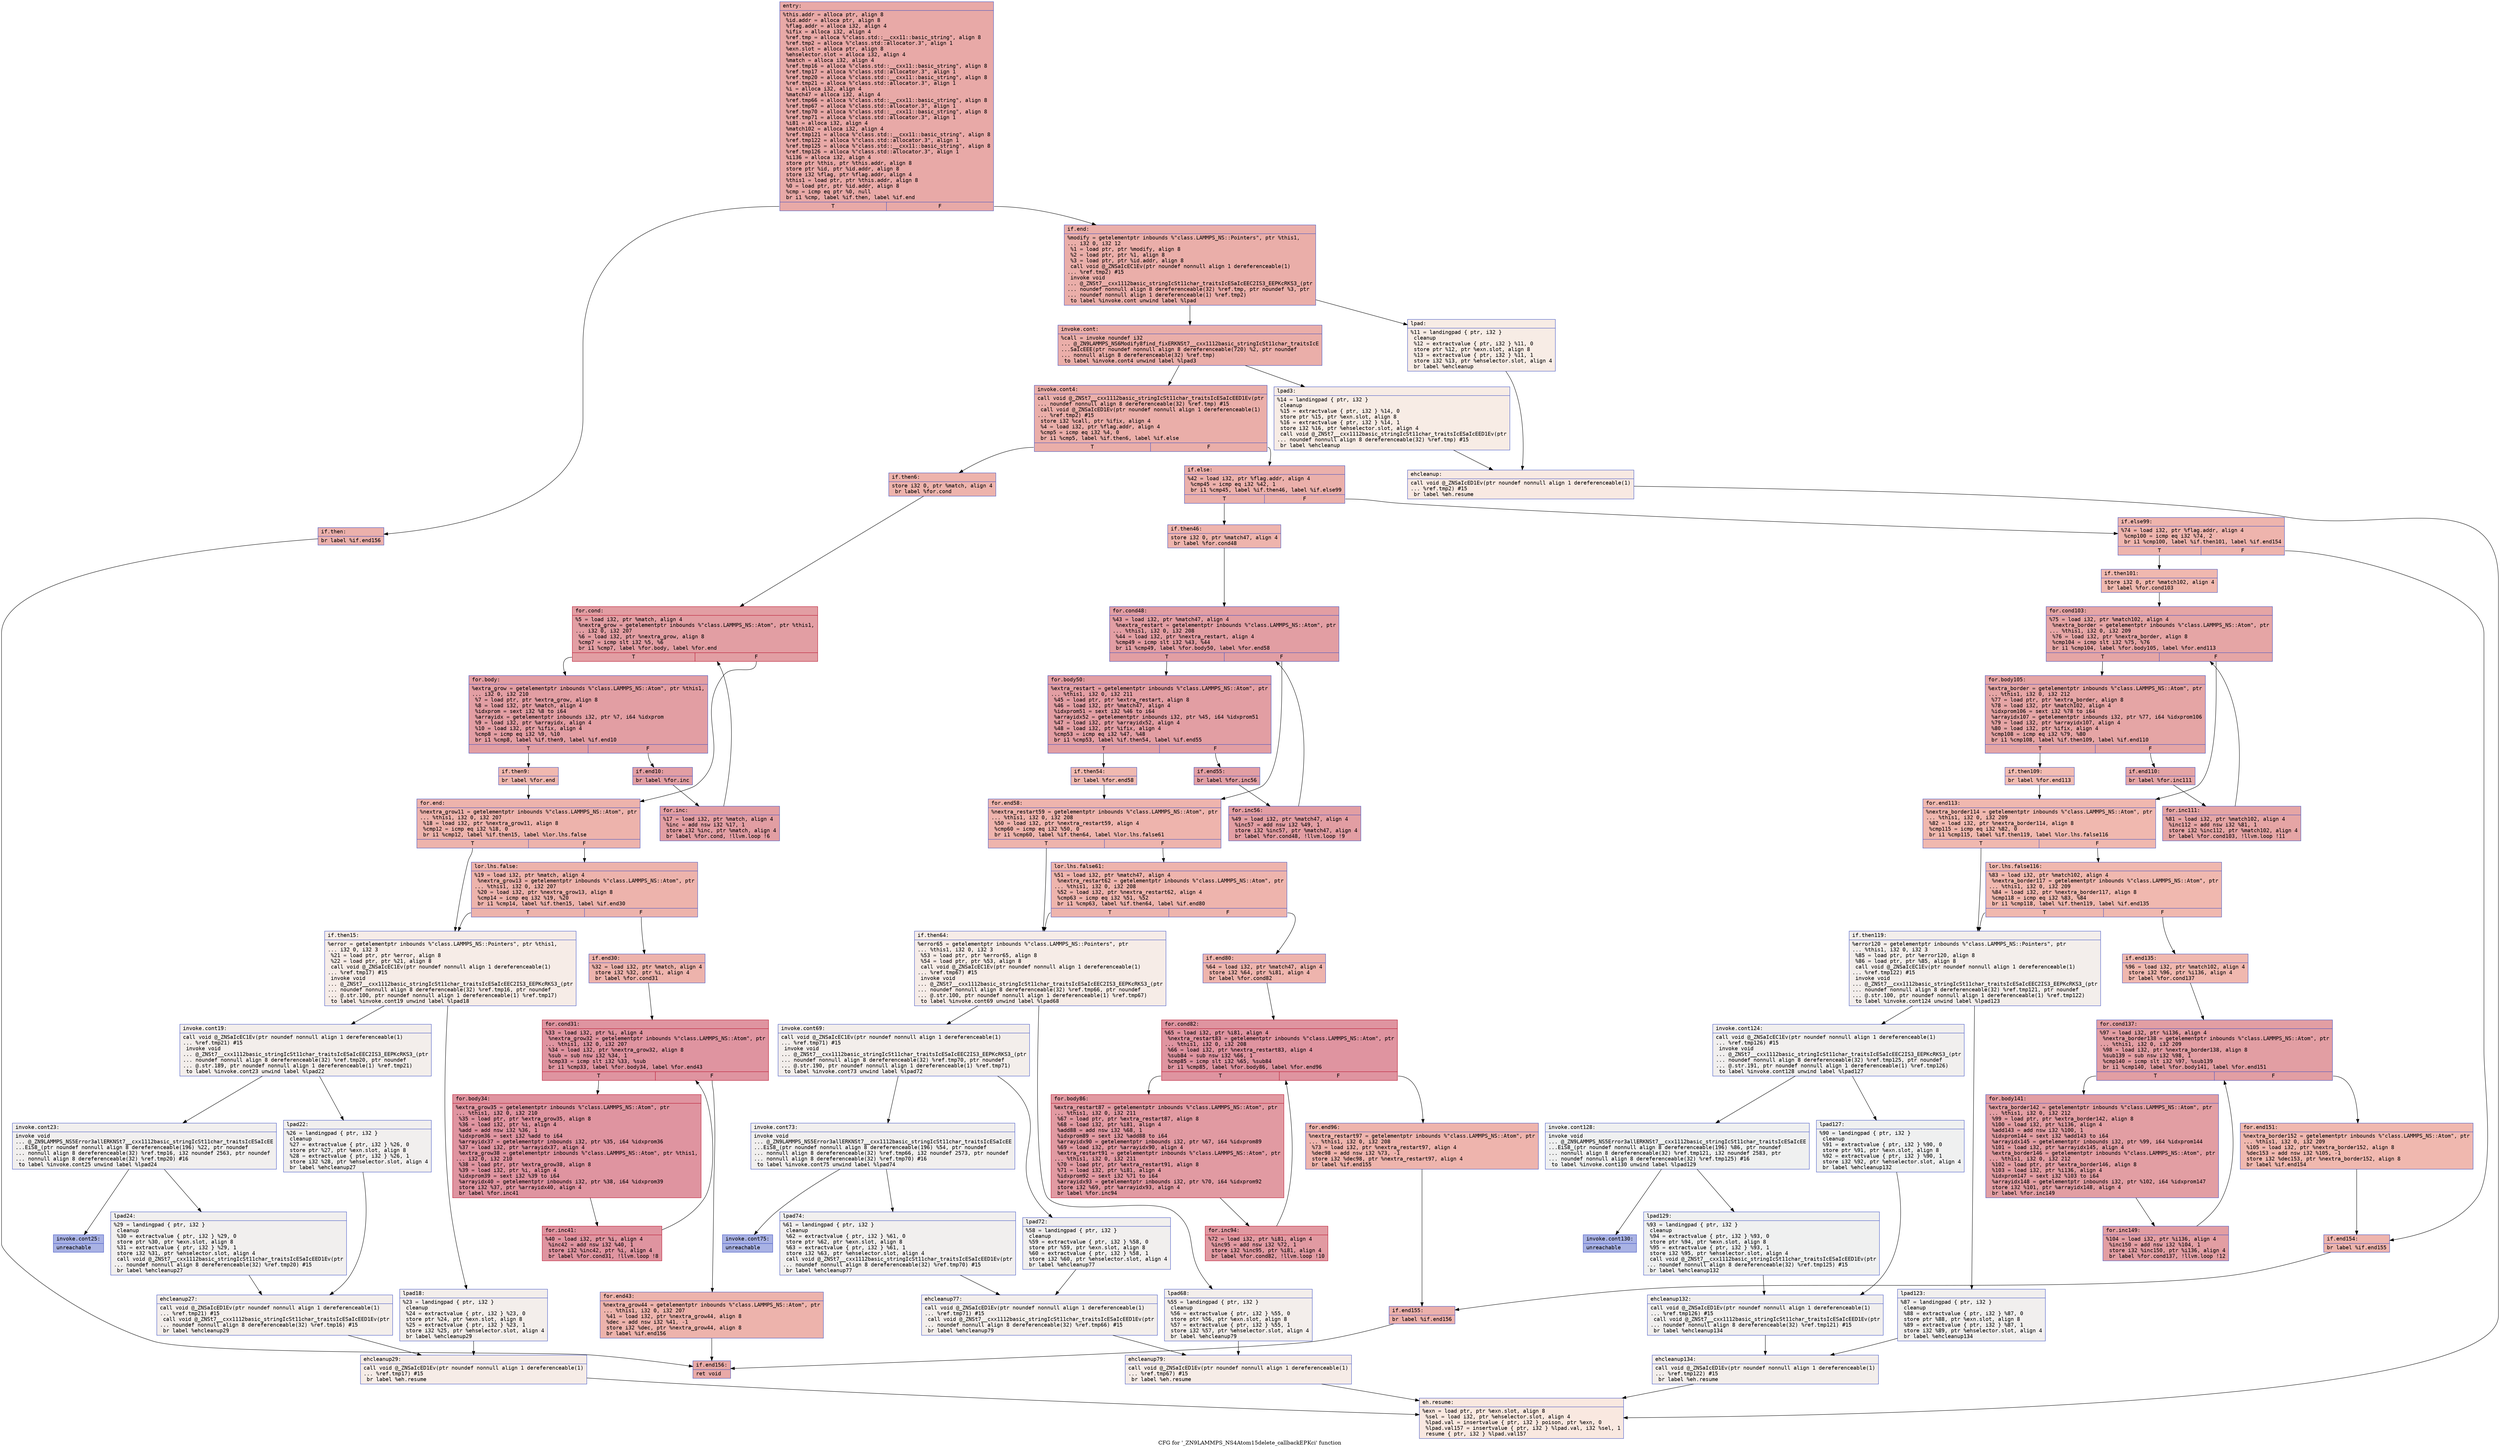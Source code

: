 digraph "CFG for '_ZN9LAMMPS_NS4Atom15delete_callbackEPKci' function" {
	label="CFG for '_ZN9LAMMPS_NS4Atom15delete_callbackEPKci' function";

	Node0x55aea9117870 [shape=record,color="#3d50c3ff", style=filled, fillcolor="#ca3b3770" fontname="Courier",label="{entry:\l|  %this.addr = alloca ptr, align 8\l  %id.addr = alloca ptr, align 8\l  %flag.addr = alloca i32, align 4\l  %ifix = alloca i32, align 4\l  %ref.tmp = alloca %\"class.std::__cxx11::basic_string\", align 8\l  %ref.tmp2 = alloca %\"class.std::allocator.3\", align 1\l  %exn.slot = alloca ptr, align 8\l  %ehselector.slot = alloca i32, align 4\l  %match = alloca i32, align 4\l  %ref.tmp16 = alloca %\"class.std::__cxx11::basic_string\", align 8\l  %ref.tmp17 = alloca %\"class.std::allocator.3\", align 1\l  %ref.tmp20 = alloca %\"class.std::__cxx11::basic_string\", align 8\l  %ref.tmp21 = alloca %\"class.std::allocator.3\", align 1\l  %i = alloca i32, align 4\l  %match47 = alloca i32, align 4\l  %ref.tmp66 = alloca %\"class.std::__cxx11::basic_string\", align 8\l  %ref.tmp67 = alloca %\"class.std::allocator.3\", align 1\l  %ref.tmp70 = alloca %\"class.std::__cxx11::basic_string\", align 8\l  %ref.tmp71 = alloca %\"class.std::allocator.3\", align 1\l  %i81 = alloca i32, align 4\l  %match102 = alloca i32, align 4\l  %ref.tmp121 = alloca %\"class.std::__cxx11::basic_string\", align 8\l  %ref.tmp122 = alloca %\"class.std::allocator.3\", align 1\l  %ref.tmp125 = alloca %\"class.std::__cxx11::basic_string\", align 8\l  %ref.tmp126 = alloca %\"class.std::allocator.3\", align 1\l  %i136 = alloca i32, align 4\l  store ptr %this, ptr %this.addr, align 8\l  store ptr %id, ptr %id.addr, align 8\l  store i32 %flag, ptr %flag.addr, align 4\l  %this1 = load ptr, ptr %this.addr, align 8\l  %0 = load ptr, ptr %id.addr, align 8\l  %cmp = icmp eq ptr %0, null\l  br i1 %cmp, label %if.then, label %if.end\l|{<s0>T|<s1>F}}"];
	Node0x55aea9117870:s0 -> Node0x55aea9118ff0[tooltip="entry -> if.then\nProbability 37.50%" ];
	Node0x55aea9117870:s1 -> Node0x55aea9119060[tooltip="entry -> if.end\nProbability 62.50%" ];
	Node0x55aea9118ff0 [shape=record,color="#3d50c3ff", style=filled, fillcolor="#d24b4070" fontname="Courier",label="{if.then:\l|  br label %if.end156\l}"];
	Node0x55aea9118ff0 -> Node0x55aea9119180[tooltip="if.then -> if.end156\nProbability 100.00%" ];
	Node0x55aea9119060 [shape=record,color="#3d50c3ff", style=filled, fillcolor="#d0473d70" fontname="Courier",label="{if.end:\l|  %modify = getelementptr inbounds %\"class.LAMMPS_NS::Pointers\", ptr %this1,\l... i32 0, i32 12\l  %1 = load ptr, ptr %modify, align 8\l  %2 = load ptr, ptr %1, align 8\l  %3 = load ptr, ptr %id.addr, align 8\l  call void @_ZNSaIcEC1Ev(ptr noundef nonnull align 1 dereferenceable(1)\l... %ref.tmp2) #15\l  invoke void\l... @_ZNSt7__cxx1112basic_stringIcSt11char_traitsIcESaIcEEC2IS3_EEPKcRKS3_(ptr\l... noundef nonnull align 8 dereferenceable(32) %ref.tmp, ptr noundef %3, ptr\l... noundef nonnull align 1 dereferenceable(1) %ref.tmp2)\l          to label %invoke.cont unwind label %lpad\l}"];
	Node0x55aea9119060 -> Node0x55aea9119650[tooltip="if.end -> invoke.cont\nProbability 100.00%" ];
	Node0x55aea9119060 -> Node0x55aea91196d0[tooltip="if.end -> lpad\nProbability 0.00%" ];
	Node0x55aea9119650 [shape=record,color="#3d50c3ff", style=filled, fillcolor="#d0473d70" fontname="Courier",label="{invoke.cont:\l|  %call = invoke noundef i32\l... @_ZN9LAMMPS_NS6Modify8find_fixERKNSt7__cxx1112basic_stringIcSt11char_traitsIcE\l...SaIcEEE(ptr noundef nonnull align 8 dereferenceable(720) %2, ptr noundef\l... nonnull align 8 dereferenceable(32) %ref.tmp)\l          to label %invoke.cont4 unwind label %lpad3\l}"];
	Node0x55aea9119650 -> Node0x55aea9119600[tooltip="invoke.cont -> invoke.cont4\nProbability 100.00%" ];
	Node0x55aea9119650 -> Node0x55aea9119900[tooltip="invoke.cont -> lpad3\nProbability 0.00%" ];
	Node0x55aea9119600 [shape=record,color="#3d50c3ff", style=filled, fillcolor="#d0473d70" fontname="Courier",label="{invoke.cont4:\l|  call void @_ZNSt7__cxx1112basic_stringIcSt11char_traitsIcESaIcEED1Ev(ptr\l... noundef nonnull align 8 dereferenceable(32) %ref.tmp) #15\l  call void @_ZNSaIcED1Ev(ptr noundef nonnull align 1 dereferenceable(1)\l... %ref.tmp2) #15\l  store i32 %call, ptr %ifix, align 4\l  %4 = load i32, ptr %flag.addr, align 4\l  %cmp5 = icmp eq i32 %4, 0\l  br i1 %cmp5, label %if.then6, label %if.else\l|{<s0>T|<s1>F}}"];
	Node0x55aea9119600:s0 -> Node0x55aea911a030[tooltip="invoke.cont4 -> if.then6\nProbability 37.50%" ];
	Node0x55aea9119600:s1 -> Node0x55aea911a0b0[tooltip="invoke.cont4 -> if.else\nProbability 62.50%" ];
	Node0x55aea911a030 [shape=record,color="#3d50c3ff", style=filled, fillcolor="#d6524470" fontname="Courier",label="{if.then6:\l|  store i32 0, ptr %match, align 4\l  br label %for.cond\l}"];
	Node0x55aea911a030 -> Node0x55aea911a270[tooltip="if.then6 -> for.cond\nProbability 100.00%" ];
	Node0x55aea911a270 [shape=record,color="#b70d28ff", style=filled, fillcolor="#be242e70" fontname="Courier",label="{for.cond:\l|  %5 = load i32, ptr %match, align 4\l  %nextra_grow = getelementptr inbounds %\"class.LAMMPS_NS::Atom\", ptr %this1,\l... i32 0, i32 207\l  %6 = load i32, ptr %nextra_grow, align 8\l  %cmp7 = icmp slt i32 %5, %6\l  br i1 %cmp7, label %for.body, label %for.end\l|{<s0>T|<s1>F}}"];
	Node0x55aea911a270:s0 -> Node0x55aea911a600[tooltip="for.cond -> for.body\nProbability 96.88%" ];
	Node0x55aea911a270:s1 -> Node0x55aea911a680[tooltip="for.cond -> for.end\nProbability 3.12%" ];
	Node0x55aea911a600 [shape=record,color="#3d50c3ff", style=filled, fillcolor="#be242e70" fontname="Courier",label="{for.body:\l|  %extra_grow = getelementptr inbounds %\"class.LAMMPS_NS::Atom\", ptr %this1,\l... i32 0, i32 210\l  %7 = load ptr, ptr %extra_grow, align 8\l  %8 = load i32, ptr %match, align 4\l  %idxprom = sext i32 %8 to i64\l  %arrayidx = getelementptr inbounds i32, ptr %7, i64 %idxprom\l  %9 = load i32, ptr %arrayidx, align 4\l  %10 = load i32, ptr %ifix, align 4\l  %cmp8 = icmp eq i32 %9, %10\l  br i1 %cmp8, label %if.then9, label %if.end10\l|{<s0>T|<s1>F}}"];
	Node0x55aea911a600:s0 -> Node0x55aea911b000[tooltip="for.body -> if.then9\nProbability 3.12%" ];
	Node0x55aea911a600:s1 -> Node0x55aea911b080[tooltip="for.body -> if.end10\nProbability 96.88%" ];
	Node0x55aea911b000 [shape=record,color="#3d50c3ff", style=filled, fillcolor="#dc5d4a70" fontname="Courier",label="{if.then9:\l|  br label %for.end\l}"];
	Node0x55aea911b000 -> Node0x55aea911a680[tooltip="if.then9 -> for.end\nProbability 100.00%" ];
	Node0x55aea91196d0 [shape=record,color="#3d50c3ff", style=filled, fillcolor="#ecd3c570" fontname="Courier",label="{lpad:\l|  %11 = landingpad \{ ptr, i32 \}\l          cleanup\l  %12 = extractvalue \{ ptr, i32 \} %11, 0\l  store ptr %12, ptr %exn.slot, align 8\l  %13 = extractvalue \{ ptr, i32 \} %11, 1\l  store i32 %13, ptr %ehselector.slot, align 4\l  br label %ehcleanup\l}"];
	Node0x55aea91196d0 -> Node0x55aea911b530[tooltip="lpad -> ehcleanup\nProbability 100.00%" ];
	Node0x55aea9119900 [shape=record,color="#3d50c3ff", style=filled, fillcolor="#ecd3c570" fontname="Courier",label="{lpad3:\l|  %14 = landingpad \{ ptr, i32 \}\l          cleanup\l  %15 = extractvalue \{ ptr, i32 \} %14, 0\l  store ptr %15, ptr %exn.slot, align 8\l  %16 = extractvalue \{ ptr, i32 \} %14, 1\l  store i32 %16, ptr %ehselector.slot, align 4\l  call void @_ZNSt7__cxx1112basic_stringIcSt11char_traitsIcESaIcEED1Ev(ptr\l... noundef nonnull align 8 dereferenceable(32) %ref.tmp) #15\l  br label %ehcleanup\l}"];
	Node0x55aea9119900 -> Node0x55aea911b530[tooltip="lpad3 -> ehcleanup\nProbability 100.00%" ];
	Node0x55aea911b530 [shape=record,color="#3d50c3ff", style=filled, fillcolor="#efcebd70" fontname="Courier",label="{ehcleanup:\l|  call void @_ZNSaIcED1Ev(ptr noundef nonnull align 1 dereferenceable(1)\l... %ref.tmp2) #15\l  br label %eh.resume\l}"];
	Node0x55aea911b530 -> Node0x55aea911bb50[tooltip="ehcleanup -> eh.resume\nProbability 100.00%" ];
	Node0x55aea911b080 [shape=record,color="#3d50c3ff", style=filled, fillcolor="#be242e70" fontname="Courier",label="{if.end10:\l|  br label %for.inc\l}"];
	Node0x55aea911b080 -> Node0x55aea911bc10[tooltip="if.end10 -> for.inc\nProbability 100.00%" ];
	Node0x55aea911bc10 [shape=record,color="#3d50c3ff", style=filled, fillcolor="#be242e70" fontname="Courier",label="{for.inc:\l|  %17 = load i32, ptr %match, align 4\l  %inc = add nsw i32 %17, 1\l  store i32 %inc, ptr %match, align 4\l  br label %for.cond, !llvm.loop !6\l}"];
	Node0x55aea911bc10 -> Node0x55aea911a270[tooltip="for.inc -> for.cond\nProbability 100.00%" ];
	Node0x55aea911a680 [shape=record,color="#3d50c3ff", style=filled, fillcolor="#d6524470" fontname="Courier",label="{for.end:\l|  %nextra_grow11 = getelementptr inbounds %\"class.LAMMPS_NS::Atom\", ptr\l... %this1, i32 0, i32 207\l  %18 = load i32, ptr %nextra_grow11, align 8\l  %cmp12 = icmp eq i32 %18, 0\l  br i1 %cmp12, label %if.then15, label %lor.lhs.false\l|{<s0>T|<s1>F}}"];
	Node0x55aea911a680:s0 -> Node0x55aea911c1c0[tooltip="for.end -> if.then15\nProbability 0.00%" ];
	Node0x55aea911a680:s1 -> Node0x55aea911c240[tooltip="for.end -> lor.lhs.false\nProbability 100.00%" ];
	Node0x55aea911c240 [shape=record,color="#3d50c3ff", style=filled, fillcolor="#d6524470" fontname="Courier",label="{lor.lhs.false:\l|  %19 = load i32, ptr %match, align 4\l  %nextra_grow13 = getelementptr inbounds %\"class.LAMMPS_NS::Atom\", ptr\l... %this1, i32 0, i32 207\l  %20 = load i32, ptr %nextra_grow13, align 8\l  %cmp14 = icmp eq i32 %19, %20\l  br i1 %cmp14, label %if.then15, label %if.end30\l|{<s0>T|<s1>F}}"];
	Node0x55aea911c240:s0 -> Node0x55aea911c1c0[tooltip="lor.lhs.false -> if.then15\nProbability 0.00%" ];
	Node0x55aea911c240:s1 -> Node0x55aea911c610[tooltip="lor.lhs.false -> if.end30\nProbability 100.00%" ];
	Node0x55aea911c1c0 [shape=record,color="#3d50c3ff", style=filled, fillcolor="#ead5c970" fontname="Courier",label="{if.then15:\l|  %error = getelementptr inbounds %\"class.LAMMPS_NS::Pointers\", ptr %this1,\l... i32 0, i32 3\l  %21 = load ptr, ptr %error, align 8\l  %22 = load ptr, ptr %21, align 8\l  call void @_ZNSaIcEC1Ev(ptr noundef nonnull align 1 dereferenceable(1)\l... %ref.tmp17) #15\l  invoke void\l... @_ZNSt7__cxx1112basic_stringIcSt11char_traitsIcESaIcEEC2IS3_EEPKcRKS3_(ptr\l... noundef nonnull align 8 dereferenceable(32) %ref.tmp16, ptr noundef\l... @.str.100, ptr noundef nonnull align 1 dereferenceable(1) %ref.tmp17)\l          to label %invoke.cont19 unwind label %lpad18\l}"];
	Node0x55aea911c1c0 -> Node0x55aea911caa0[tooltip="if.then15 -> invoke.cont19\nProbability 50.00%" ];
	Node0x55aea911c1c0 -> Node0x55aea911cb20[tooltip="if.then15 -> lpad18\nProbability 50.00%" ];
	Node0x55aea911caa0 [shape=record,color="#3d50c3ff", style=filled, fillcolor="#e5d8d170" fontname="Courier",label="{invoke.cont19:\l|  call void @_ZNSaIcEC1Ev(ptr noundef nonnull align 1 dereferenceable(1)\l... %ref.tmp21) #15\l  invoke void\l... @_ZNSt7__cxx1112basic_stringIcSt11char_traitsIcESaIcEEC2IS3_EEPKcRKS3_(ptr\l... noundef nonnull align 8 dereferenceable(32) %ref.tmp20, ptr noundef\l... @.str.189, ptr noundef nonnull align 1 dereferenceable(1) %ref.tmp21)\l          to label %invoke.cont23 unwind label %lpad22\l}"];
	Node0x55aea911caa0 -> Node0x55aea911cea0[tooltip="invoke.cont19 -> invoke.cont23\nProbability 50.00%" ];
	Node0x55aea911caa0 -> Node0x55aea911cef0[tooltip="invoke.cont19 -> lpad22\nProbability 50.00%" ];
	Node0x55aea911cea0 [shape=record,color="#3d50c3ff", style=filled, fillcolor="#e0dbd870" fontname="Courier",label="{invoke.cont23:\l|  invoke void\l... @_ZN9LAMMPS_NS5Error3allERKNSt7__cxx1112basic_stringIcSt11char_traitsIcESaIcEE\l...EiS8_(ptr noundef nonnull align 8 dereferenceable(196) %22, ptr noundef\l... nonnull align 8 dereferenceable(32) %ref.tmp16, i32 noundef 2563, ptr noundef\l... nonnull align 8 dereferenceable(32) %ref.tmp20) #16\l          to label %invoke.cont25 unwind label %lpad24\l}"];
	Node0x55aea911cea0 -> Node0x55aea911ce50[tooltip="invoke.cont23 -> invoke.cont25\nProbability 0.00%" ];
	Node0x55aea911cea0 -> Node0x55aea911d210[tooltip="invoke.cont23 -> lpad24\nProbability 100.00%" ];
	Node0x55aea911ce50 [shape=record,color="#3d50c3ff", style=filled, fillcolor="#3d50c370" fontname="Courier",label="{invoke.cont25:\l|  unreachable\l}"];
	Node0x55aea911cb20 [shape=record,color="#3d50c3ff", style=filled, fillcolor="#e5d8d170" fontname="Courier",label="{lpad18:\l|  %23 = landingpad \{ ptr, i32 \}\l          cleanup\l  %24 = extractvalue \{ ptr, i32 \} %23, 0\l  store ptr %24, ptr %exn.slot, align 8\l  %25 = extractvalue \{ ptr, i32 \} %23, 1\l  store i32 %25, ptr %ehselector.slot, align 4\l  br label %ehcleanup29\l}"];
	Node0x55aea911cb20 -> Node0x55aea911d7d0[tooltip="lpad18 -> ehcleanup29\nProbability 100.00%" ];
	Node0x55aea911cef0 [shape=record,color="#3d50c3ff", style=filled, fillcolor="#e0dbd870" fontname="Courier",label="{lpad22:\l|  %26 = landingpad \{ ptr, i32 \}\l          cleanup\l  %27 = extractvalue \{ ptr, i32 \} %26, 0\l  store ptr %27, ptr %exn.slot, align 8\l  %28 = extractvalue \{ ptr, i32 \} %26, 1\l  store i32 %28, ptr %ehselector.slot, align 4\l  br label %ehcleanup27\l}"];
	Node0x55aea911cef0 -> Node0x55aea911db20[tooltip="lpad22 -> ehcleanup27\nProbability 100.00%" ];
	Node0x55aea911d210 [shape=record,color="#3d50c3ff", style=filled, fillcolor="#e0dbd870" fontname="Courier",label="{lpad24:\l|  %29 = landingpad \{ ptr, i32 \}\l          cleanup\l  %30 = extractvalue \{ ptr, i32 \} %29, 0\l  store ptr %30, ptr %exn.slot, align 8\l  %31 = extractvalue \{ ptr, i32 \} %29, 1\l  store i32 %31, ptr %ehselector.slot, align 4\l  call void @_ZNSt7__cxx1112basic_stringIcSt11char_traitsIcESaIcEED1Ev(ptr\l... noundef nonnull align 8 dereferenceable(32) %ref.tmp20) #15\l  br label %ehcleanup27\l}"];
	Node0x55aea911d210 -> Node0x55aea911db20[tooltip="lpad24 -> ehcleanup27\nProbability 100.00%" ];
	Node0x55aea911db20 [shape=record,color="#3d50c3ff", style=filled, fillcolor="#e5d8d170" fontname="Courier",label="{ehcleanup27:\l|  call void @_ZNSaIcED1Ev(ptr noundef nonnull align 1 dereferenceable(1)\l... %ref.tmp21) #15\l  call void @_ZNSt7__cxx1112basic_stringIcSt11char_traitsIcESaIcEED1Ev(ptr\l... noundef nonnull align 8 dereferenceable(32) %ref.tmp16) #15\l  br label %ehcleanup29\l}"];
	Node0x55aea911db20 -> Node0x55aea911d7d0[tooltip="ehcleanup27 -> ehcleanup29\nProbability 100.00%" ];
	Node0x55aea911d7d0 [shape=record,color="#3d50c3ff", style=filled, fillcolor="#ead5c970" fontname="Courier",label="{ehcleanup29:\l|  call void @_ZNSaIcED1Ev(ptr noundef nonnull align 1 dereferenceable(1)\l... %ref.tmp17) #15\l  br label %eh.resume\l}"];
	Node0x55aea911d7d0 -> Node0x55aea911bb50[tooltip="ehcleanup29 -> eh.resume\nProbability 100.00%" ];
	Node0x55aea911c610 [shape=record,color="#3d50c3ff", style=filled, fillcolor="#d6524470" fontname="Courier",label="{if.end30:\l|  %32 = load i32, ptr %match, align 4\l  store i32 %32, ptr %i, align 4\l  br label %for.cond31\l}"];
	Node0x55aea911c610 -> Node0x55aea911e560[tooltip="if.end30 -> for.cond31\nProbability 100.00%" ];
	Node0x55aea911e560 [shape=record,color="#b70d28ff", style=filled, fillcolor="#b70d2870" fontname="Courier",label="{for.cond31:\l|  %33 = load i32, ptr %i, align 4\l  %nextra_grow32 = getelementptr inbounds %\"class.LAMMPS_NS::Atom\", ptr\l... %this1, i32 0, i32 207\l  %34 = load i32, ptr %nextra_grow32, align 8\l  %sub = sub nsw i32 %34, 1\l  %cmp33 = icmp slt i32 %33, %sub\l  br i1 %cmp33, label %for.body34, label %for.end43\l|{<s0>T|<s1>F}}"];
	Node0x55aea911e560:s0 -> Node0x55aea911e950[tooltip="for.cond31 -> for.body34\nProbability 96.88%" ];
	Node0x55aea911e560:s1 -> Node0x55aea911e9d0[tooltip="for.cond31 -> for.end43\nProbability 3.12%" ];
	Node0x55aea911e950 [shape=record,color="#b70d28ff", style=filled, fillcolor="#b70d2870" fontname="Courier",label="{for.body34:\l|  %extra_grow35 = getelementptr inbounds %\"class.LAMMPS_NS::Atom\", ptr\l... %this1, i32 0, i32 210\l  %35 = load ptr, ptr %extra_grow35, align 8\l  %36 = load i32, ptr %i, align 4\l  %add = add nsw i32 %36, 1\l  %idxprom36 = sext i32 %add to i64\l  %arrayidx37 = getelementptr inbounds i32, ptr %35, i64 %idxprom36\l  %37 = load i32, ptr %arrayidx37, align 4\l  %extra_grow38 = getelementptr inbounds %\"class.LAMMPS_NS::Atom\", ptr %this1,\l... i32 0, i32 210\l  %38 = load ptr, ptr %extra_grow38, align 8\l  %39 = load i32, ptr %i, align 4\l  %idxprom39 = sext i32 %39 to i64\l  %arrayidx40 = getelementptr inbounds i32, ptr %38, i64 %idxprom39\l  store i32 %37, ptr %arrayidx40, align 4\l  br label %for.inc41\l}"];
	Node0x55aea911e950 -> Node0x55aea911f390[tooltip="for.body34 -> for.inc41\nProbability 100.00%" ];
	Node0x55aea911f390 [shape=record,color="#b70d28ff", style=filled, fillcolor="#b70d2870" fontname="Courier",label="{for.inc41:\l|  %40 = load i32, ptr %i, align 4\l  %inc42 = add nsw i32 %40, 1\l  store i32 %inc42, ptr %i, align 4\l  br label %for.cond31, !llvm.loop !8\l}"];
	Node0x55aea911f390 -> Node0x55aea911e560[tooltip="for.inc41 -> for.cond31\nProbability 100.00%" ];
	Node0x55aea911e9d0 [shape=record,color="#3d50c3ff", style=filled, fillcolor="#d6524470" fontname="Courier",label="{for.end43:\l|  %nextra_grow44 = getelementptr inbounds %\"class.LAMMPS_NS::Atom\", ptr\l... %this1, i32 0, i32 207\l  %41 = load i32, ptr %nextra_grow44, align 8\l  %dec = add nsw i32 %41, -1\l  store i32 %dec, ptr %nextra_grow44, align 8\l  br label %if.end156\l}"];
	Node0x55aea911e9d0 -> Node0x55aea9119180[tooltip="for.end43 -> if.end156\nProbability 100.00%" ];
	Node0x55aea911a0b0 [shape=record,color="#3d50c3ff", style=filled, fillcolor="#d24b4070" fontname="Courier",label="{if.else:\l|  %42 = load i32, ptr %flag.addr, align 4\l  %cmp45 = icmp eq i32 %42, 1\l  br i1 %cmp45, label %if.then46, label %if.else99\l|{<s0>T|<s1>F}}"];
	Node0x55aea911a0b0:s0 -> Node0x55aea911fc70[tooltip="if.else -> if.then46\nProbability 50.00%" ];
	Node0x55aea911a0b0:s1 -> Node0x55aea911fcf0[tooltip="if.else -> if.else99\nProbability 50.00%" ];
	Node0x55aea911fc70 [shape=record,color="#3d50c3ff", style=filled, fillcolor="#d8564670" fontname="Courier",label="{if.then46:\l|  store i32 0, ptr %match47, align 4\l  br label %for.cond48\l}"];
	Node0x55aea911fc70 -> Node0x55aea911fec0[tooltip="if.then46 -> for.cond48\nProbability 100.00%" ];
	Node0x55aea911fec0 [shape=record,color="#3d50c3ff", style=filled, fillcolor="#be242e70" fontname="Courier",label="{for.cond48:\l|  %43 = load i32, ptr %match47, align 4\l  %nextra_restart = getelementptr inbounds %\"class.LAMMPS_NS::Atom\", ptr\l... %this1, i32 0, i32 208\l  %44 = load i32, ptr %nextra_restart, align 4\l  %cmp49 = icmp slt i32 %43, %44\l  br i1 %cmp49, label %for.body50, label %for.end58\l|{<s0>T|<s1>F}}"];
	Node0x55aea911fec0:s0 -> Node0x55aea911a820[tooltip="for.cond48 -> for.body50\nProbability 96.88%" ];
	Node0x55aea911fec0:s1 -> Node0x55aea911a8a0[tooltip="for.cond48 -> for.end58\nProbability 3.12%" ];
	Node0x55aea911a820 [shape=record,color="#3d50c3ff", style=filled, fillcolor="#be242e70" fontname="Courier",label="{for.body50:\l|  %extra_restart = getelementptr inbounds %\"class.LAMMPS_NS::Atom\", ptr\l... %this1, i32 0, i32 211\l  %45 = load ptr, ptr %extra_restart, align 8\l  %46 = load i32, ptr %match47, align 4\l  %idxprom51 = sext i32 %46 to i64\l  %arrayidx52 = getelementptr inbounds i32, ptr %45, i64 %idxprom51\l  %47 = load i32, ptr %arrayidx52, align 4\l  %48 = load i32, ptr %ifix, align 4\l  %cmp53 = icmp eq i32 %47, %48\l  br i1 %cmp53, label %if.then54, label %if.end55\l|{<s0>T|<s1>F}}"];
	Node0x55aea911a820:s0 -> Node0x55aea9121730[tooltip="for.body50 -> if.then54\nProbability 3.12%" ];
	Node0x55aea911a820:s1 -> Node0x55aea91217b0[tooltip="for.body50 -> if.end55\nProbability 96.88%" ];
	Node0x55aea9121730 [shape=record,color="#3d50c3ff", style=filled, fillcolor="#de614d70" fontname="Courier",label="{if.then54:\l|  br label %for.end58\l}"];
	Node0x55aea9121730 -> Node0x55aea911a8a0[tooltip="if.then54 -> for.end58\nProbability 100.00%" ];
	Node0x55aea91217b0 [shape=record,color="#3d50c3ff", style=filled, fillcolor="#be242e70" fontname="Courier",label="{if.end55:\l|  br label %for.inc56\l}"];
	Node0x55aea91217b0 -> Node0x55aea9121950[tooltip="if.end55 -> for.inc56\nProbability 100.00%" ];
	Node0x55aea9121950 [shape=record,color="#3d50c3ff", style=filled, fillcolor="#be242e70" fontname="Courier",label="{for.inc56:\l|  %49 = load i32, ptr %match47, align 4\l  %inc57 = add nsw i32 %49, 1\l  store i32 %inc57, ptr %match47, align 4\l  br label %for.cond48, !llvm.loop !9\l}"];
	Node0x55aea9121950 -> Node0x55aea911fec0[tooltip="for.inc56 -> for.cond48\nProbability 100.00%" ];
	Node0x55aea911a8a0 [shape=record,color="#3d50c3ff", style=filled, fillcolor="#d8564670" fontname="Courier",label="{for.end58:\l|  %nextra_restart59 = getelementptr inbounds %\"class.LAMMPS_NS::Atom\", ptr\l... %this1, i32 0, i32 208\l  %50 = load i32, ptr %nextra_restart59, align 4\l  %cmp60 = icmp eq i32 %50, 0\l  br i1 %cmp60, label %if.then64, label %lor.lhs.false61\l|{<s0>T|<s1>F}}"];
	Node0x55aea911a8a0:s0 -> Node0x55aea9122080[tooltip="for.end58 -> if.then64\nProbability 0.00%" ];
	Node0x55aea911a8a0:s1 -> Node0x55aea91220d0[tooltip="for.end58 -> lor.lhs.false61\nProbability 100.00%" ];
	Node0x55aea91220d0 [shape=record,color="#3d50c3ff", style=filled, fillcolor="#d8564670" fontname="Courier",label="{lor.lhs.false61:\l|  %51 = load i32, ptr %match47, align 4\l  %nextra_restart62 = getelementptr inbounds %\"class.LAMMPS_NS::Atom\", ptr\l... %this1, i32 0, i32 208\l  %52 = load i32, ptr %nextra_restart62, align 4\l  %cmp63 = icmp eq i32 %51, %52\l  br i1 %cmp63, label %if.then64, label %if.end80\l|{<s0>T|<s1>F}}"];
	Node0x55aea91220d0:s0 -> Node0x55aea9122080[tooltip="lor.lhs.false61 -> if.then64\nProbability 0.00%" ];
	Node0x55aea91220d0:s1 -> Node0x55aea91224d0[tooltip="lor.lhs.false61 -> if.end80\nProbability 100.00%" ];
	Node0x55aea9122080 [shape=record,color="#3d50c3ff", style=filled, fillcolor="#ead5c970" fontname="Courier",label="{if.then64:\l|  %error65 = getelementptr inbounds %\"class.LAMMPS_NS::Pointers\", ptr\l... %this1, i32 0, i32 3\l  %53 = load ptr, ptr %error65, align 8\l  %54 = load ptr, ptr %53, align 8\l  call void @_ZNSaIcEC1Ev(ptr noundef nonnull align 1 dereferenceable(1)\l... %ref.tmp67) #15\l  invoke void\l... @_ZNSt7__cxx1112basic_stringIcSt11char_traitsIcESaIcEEC2IS3_EEPKcRKS3_(ptr\l... noundef nonnull align 8 dereferenceable(32) %ref.tmp66, ptr noundef\l... @.str.100, ptr noundef nonnull align 1 dereferenceable(1) %ref.tmp67)\l          to label %invoke.cont69 unwind label %lpad68\l}"];
	Node0x55aea9122080 -> Node0x55aea9122930[tooltip="if.then64 -> invoke.cont69\nProbability 50.00%" ];
	Node0x55aea9122080 -> Node0x55aea9122980[tooltip="if.then64 -> lpad68\nProbability 50.00%" ];
	Node0x55aea9122930 [shape=record,color="#3d50c3ff", style=filled, fillcolor="#e5d8d170" fontname="Courier",label="{invoke.cont69:\l|  call void @_ZNSaIcEC1Ev(ptr noundef nonnull align 1 dereferenceable(1)\l... %ref.tmp71) #15\l  invoke void\l... @_ZNSt7__cxx1112basic_stringIcSt11char_traitsIcESaIcEEC2IS3_EEPKcRKS3_(ptr\l... noundef nonnull align 8 dereferenceable(32) %ref.tmp70, ptr noundef\l... @.str.190, ptr noundef nonnull align 1 dereferenceable(1) %ref.tmp71)\l          to label %invoke.cont73 unwind label %lpad72\l}"];
	Node0x55aea9122930 -> Node0x55aea9122c70[tooltip="invoke.cont69 -> invoke.cont73\nProbability 50.00%" ];
	Node0x55aea9122930 -> Node0x55aea9122cc0[tooltip="invoke.cont69 -> lpad72\nProbability 50.00%" ];
	Node0x55aea9122c70 [shape=record,color="#3d50c3ff", style=filled, fillcolor="#e0dbd870" fontname="Courier",label="{invoke.cont73:\l|  invoke void\l... @_ZN9LAMMPS_NS5Error3allERKNSt7__cxx1112basic_stringIcSt11char_traitsIcESaIcEE\l...EiS8_(ptr noundef nonnull align 8 dereferenceable(196) %54, ptr noundef\l... nonnull align 8 dereferenceable(32) %ref.tmp66, i32 noundef 2573, ptr noundef\l... nonnull align 8 dereferenceable(32) %ref.tmp70) #16\l          to label %invoke.cont75 unwind label %lpad74\l}"];
	Node0x55aea9122c70 -> Node0x55aea9122c20[tooltip="invoke.cont73 -> invoke.cont75\nProbability 0.00%" ];
	Node0x55aea9122c70 -> Node0x55aea9122f80[tooltip="invoke.cont73 -> lpad74\nProbability 100.00%" ];
	Node0x55aea9122c20 [shape=record,color="#3d50c3ff", style=filled, fillcolor="#3d50c370" fontname="Courier",label="{invoke.cont75:\l|  unreachable\l}"];
	Node0x55aea9122980 [shape=record,color="#3d50c3ff", style=filled, fillcolor="#e5d8d170" fontname="Courier",label="{lpad68:\l|  %55 = landingpad \{ ptr, i32 \}\l          cleanup\l  %56 = extractvalue \{ ptr, i32 \} %55, 0\l  store ptr %56, ptr %exn.slot, align 8\l  %57 = extractvalue \{ ptr, i32 \} %55, 1\l  store i32 %57, ptr %ehselector.slot, align 4\l  br label %ehcleanup79\l}"];
	Node0x55aea9122980 -> Node0x55aea9123540[tooltip="lpad68 -> ehcleanup79\nProbability 100.00%" ];
	Node0x55aea9122cc0 [shape=record,color="#3d50c3ff", style=filled, fillcolor="#e0dbd870" fontname="Courier",label="{lpad72:\l|  %58 = landingpad \{ ptr, i32 \}\l          cleanup\l  %59 = extractvalue \{ ptr, i32 \} %58, 0\l  store ptr %59, ptr %exn.slot, align 8\l  %60 = extractvalue \{ ptr, i32 \} %58, 1\l  store i32 %60, ptr %ehselector.slot, align 4\l  br label %ehcleanup77\l}"];
	Node0x55aea9122cc0 -> Node0x55aea9123890[tooltip="lpad72 -> ehcleanup77\nProbability 100.00%" ];
	Node0x55aea9122f80 [shape=record,color="#3d50c3ff", style=filled, fillcolor="#e0dbd870" fontname="Courier",label="{lpad74:\l|  %61 = landingpad \{ ptr, i32 \}\l          cleanup\l  %62 = extractvalue \{ ptr, i32 \} %61, 0\l  store ptr %62, ptr %exn.slot, align 8\l  %63 = extractvalue \{ ptr, i32 \} %61, 1\l  store i32 %63, ptr %ehselector.slot, align 4\l  call void @_ZNSt7__cxx1112basic_stringIcSt11char_traitsIcESaIcEED1Ev(ptr\l... noundef nonnull align 8 dereferenceable(32) %ref.tmp70) #15\l  br label %ehcleanup77\l}"];
	Node0x55aea9122f80 -> Node0x55aea9123890[tooltip="lpad74 -> ehcleanup77\nProbability 100.00%" ];
	Node0x55aea9123890 [shape=record,color="#3d50c3ff", style=filled, fillcolor="#e5d8d170" fontname="Courier",label="{ehcleanup77:\l|  call void @_ZNSaIcED1Ev(ptr noundef nonnull align 1 dereferenceable(1)\l... %ref.tmp71) #15\l  call void @_ZNSt7__cxx1112basic_stringIcSt11char_traitsIcESaIcEED1Ev(ptr\l... noundef nonnull align 8 dereferenceable(32) %ref.tmp66) #15\l  br label %ehcleanup79\l}"];
	Node0x55aea9123890 -> Node0x55aea9123540[tooltip="ehcleanup77 -> ehcleanup79\nProbability 100.00%" ];
	Node0x55aea9123540 [shape=record,color="#3d50c3ff", style=filled, fillcolor="#ead5c970" fontname="Courier",label="{ehcleanup79:\l|  call void @_ZNSaIcED1Ev(ptr noundef nonnull align 1 dereferenceable(1)\l... %ref.tmp67) #15\l  br label %eh.resume\l}"];
	Node0x55aea9123540 -> Node0x55aea911bb50[tooltip="ehcleanup79 -> eh.resume\nProbability 100.00%" ];
	Node0x55aea91224d0 [shape=record,color="#3d50c3ff", style=filled, fillcolor="#d8564670" fontname="Courier",label="{if.end80:\l|  %64 = load i32, ptr %match47, align 4\l  store i32 %64, ptr %i81, align 4\l  br label %for.cond82\l}"];
	Node0x55aea91224d0 -> Node0x55aea91242d0[tooltip="if.end80 -> for.cond82\nProbability 100.00%" ];
	Node0x55aea91242d0 [shape=record,color="#b70d28ff", style=filled, fillcolor="#b70d2870" fontname="Courier",label="{for.cond82:\l|  %65 = load i32, ptr %i81, align 4\l  %nextra_restart83 = getelementptr inbounds %\"class.LAMMPS_NS::Atom\", ptr\l... %this1, i32 0, i32 208\l  %66 = load i32, ptr %nextra_restart83, align 4\l  %sub84 = sub nsw i32 %66, 1\l  %cmp85 = icmp slt i32 %65, %sub84\l  br i1 %cmp85, label %for.body86, label %for.end96\l|{<s0>T|<s1>F}}"];
	Node0x55aea91242d0:s0 -> Node0x55aea9124750[tooltip="for.cond82 -> for.body86\nProbability 96.88%" ];
	Node0x55aea91242d0:s1 -> Node0x55aea91247a0[tooltip="for.cond82 -> for.end96\nProbability 3.12%" ];
	Node0x55aea9124750 [shape=record,color="#b70d28ff", style=filled, fillcolor="#bb1b2c70" fontname="Courier",label="{for.body86:\l|  %extra_restart87 = getelementptr inbounds %\"class.LAMMPS_NS::Atom\", ptr\l... %this1, i32 0, i32 211\l  %67 = load ptr, ptr %extra_restart87, align 8\l  %68 = load i32, ptr %i81, align 4\l  %add88 = add nsw i32 %68, 1\l  %idxprom89 = sext i32 %add88 to i64\l  %arrayidx90 = getelementptr inbounds i32, ptr %67, i64 %idxprom89\l  %69 = load i32, ptr %arrayidx90, align 4\l  %extra_restart91 = getelementptr inbounds %\"class.LAMMPS_NS::Atom\", ptr\l... %this1, i32 0, i32 211\l  %70 = load ptr, ptr %extra_restart91, align 8\l  %71 = load i32, ptr %i81, align 4\l  %idxprom92 = sext i32 %71 to i64\l  %arrayidx93 = getelementptr inbounds i32, ptr %70, i64 %idxprom92\l  store i32 %69, ptr %arrayidx93, align 4\l  br label %for.inc94\l}"];
	Node0x55aea9124750 -> Node0x55aea9125100[tooltip="for.body86 -> for.inc94\nProbability 100.00%" ];
	Node0x55aea9125100 [shape=record,color="#b70d28ff", style=filled, fillcolor="#bb1b2c70" fontname="Courier",label="{for.inc94:\l|  %72 = load i32, ptr %i81, align 4\l  %inc95 = add nsw i32 %72, 1\l  store i32 %inc95, ptr %i81, align 4\l  br label %for.cond82, !llvm.loop !10\l}"];
	Node0x55aea9125100 -> Node0x55aea91242d0[tooltip="for.inc94 -> for.cond82\nProbability 100.00%" ];
	Node0x55aea91247a0 [shape=record,color="#3d50c3ff", style=filled, fillcolor="#d8564670" fontname="Courier",label="{for.end96:\l|  %nextra_restart97 = getelementptr inbounds %\"class.LAMMPS_NS::Atom\", ptr\l... %this1, i32 0, i32 208\l  %73 = load i32, ptr %nextra_restart97, align 4\l  %dec98 = add nsw i32 %73, -1\l  store i32 %dec98, ptr %nextra_restart97, align 4\l  br label %if.end155\l}"];
	Node0x55aea91247a0 -> Node0x55aea91258d0[tooltip="for.end96 -> if.end155\nProbability 100.00%" ];
	Node0x55aea911fcf0 [shape=record,color="#3d50c3ff", style=filled, fillcolor="#d8564670" fontname="Courier",label="{if.else99:\l|  %74 = load i32, ptr %flag.addr, align 4\l  %cmp100 = icmp eq i32 %74, 2\l  br i1 %cmp100, label %if.then101, label %if.end154\l|{<s0>T|<s1>F}}"];
	Node0x55aea911fcf0:s0 -> Node0x55aea9125ac0[tooltip="if.else99 -> if.then101\nProbability 50.00%" ];
	Node0x55aea911fcf0:s1 -> Node0x55aea9125b10[tooltip="if.else99 -> if.end154\nProbability 50.00%" ];
	Node0x55aea9125ac0 [shape=record,color="#3d50c3ff", style=filled, fillcolor="#dc5d4a70" fontname="Courier",label="{if.then101:\l|  store i32 0, ptr %match102, align 4\l  br label %for.cond103\l}"];
	Node0x55aea9125ac0 -> Node0x55aea9125cb0[tooltip="if.then101 -> for.cond103\nProbability 100.00%" ];
	Node0x55aea9125cb0 [shape=record,color="#3d50c3ff", style=filled, fillcolor="#c5333470" fontname="Courier",label="{for.cond103:\l|  %75 = load i32, ptr %match102, align 4\l  %nextra_border = getelementptr inbounds %\"class.LAMMPS_NS::Atom\", ptr\l... %this1, i32 0, i32 209\l  %76 = load i32, ptr %nextra_border, align 8\l  %cmp104 = icmp slt i32 %75, %76\l  br i1 %cmp104, label %for.body105, label %for.end113\l|{<s0>T|<s1>F}}"];
	Node0x55aea9125cb0:s0 -> Node0x55aea9126040[tooltip="for.cond103 -> for.body105\nProbability 96.88%" ];
	Node0x55aea9125cb0:s1 -> Node0x55aea91260c0[tooltip="for.cond103 -> for.end113\nProbability 3.12%" ];
	Node0x55aea9126040 [shape=record,color="#3d50c3ff", style=filled, fillcolor="#c5333470" fontname="Courier",label="{for.body105:\l|  %extra_border = getelementptr inbounds %\"class.LAMMPS_NS::Atom\", ptr\l... %this1, i32 0, i32 212\l  %77 = load ptr, ptr %extra_border, align 8\l  %78 = load i32, ptr %match102, align 4\l  %idxprom106 = sext i32 %78 to i64\l  %arrayidx107 = getelementptr inbounds i32, ptr %77, i64 %idxprom106\l  %79 = load i32, ptr %arrayidx107, align 4\l  %80 = load i32, ptr %ifix, align 4\l  %cmp108 = icmp eq i32 %79, %80\l  br i1 %cmp108, label %if.then109, label %if.end110\l|{<s0>T|<s1>F}}"];
	Node0x55aea9126040:s0 -> Node0x55aea9126700[tooltip="for.body105 -> if.then109\nProbability 3.12%" ];
	Node0x55aea9126040:s1 -> Node0x55aea9126780[tooltip="for.body105 -> if.end110\nProbability 96.88%" ];
	Node0x55aea9126700 [shape=record,color="#3d50c3ff", style=filled, fillcolor="#e1675170" fontname="Courier",label="{if.then109:\l|  br label %for.end113\l}"];
	Node0x55aea9126700 -> Node0x55aea91260c0[tooltip="if.then109 -> for.end113\nProbability 100.00%" ];
	Node0x55aea9126780 [shape=record,color="#3d50c3ff", style=filled, fillcolor="#c5333470" fontname="Courier",label="{if.end110:\l|  br label %for.inc111\l}"];
	Node0x55aea9126780 -> Node0x55aea9126920[tooltip="if.end110 -> for.inc111\nProbability 100.00%" ];
	Node0x55aea9126920 [shape=record,color="#3d50c3ff", style=filled, fillcolor="#c5333470" fontname="Courier",label="{for.inc111:\l|  %81 = load i32, ptr %match102, align 4\l  %inc112 = add nsw i32 %81, 1\l  store i32 %inc112, ptr %match102, align 4\l  br label %for.cond103, !llvm.loop !11\l}"];
	Node0x55aea9126920 -> Node0x55aea9125cb0[tooltip="for.inc111 -> for.cond103\nProbability 100.00%" ];
	Node0x55aea91260c0 [shape=record,color="#3d50c3ff", style=filled, fillcolor="#dc5d4a70" fontname="Courier",label="{for.end113:\l|  %nextra_border114 = getelementptr inbounds %\"class.LAMMPS_NS::Atom\", ptr\l... %this1, i32 0, i32 209\l  %82 = load i32, ptr %nextra_border114, align 8\l  %cmp115 = icmp eq i32 %82, 0\l  br i1 %cmp115, label %if.then119, label %lor.lhs.false116\l|{<s0>T|<s1>F}}"];
	Node0x55aea91260c0:s0 -> Node0x55aea9127050[tooltip="for.end113 -> if.then119\nProbability 0.00%" ];
	Node0x55aea91260c0:s1 -> Node0x55aea91270a0[tooltip="for.end113 -> lor.lhs.false116\nProbability 100.00%" ];
	Node0x55aea91270a0 [shape=record,color="#3d50c3ff", style=filled, fillcolor="#dc5d4a70" fontname="Courier",label="{lor.lhs.false116:\l|  %83 = load i32, ptr %match102, align 4\l  %nextra_border117 = getelementptr inbounds %\"class.LAMMPS_NS::Atom\", ptr\l... %this1, i32 0, i32 209\l  %84 = load i32, ptr %nextra_border117, align 8\l  %cmp118 = icmp eq i32 %83, %84\l  br i1 %cmp118, label %if.then119, label %if.end135\l|{<s0>T|<s1>F}}"];
	Node0x55aea91270a0:s0 -> Node0x55aea9127050[tooltip="lor.lhs.false116 -> if.then119\nProbability 0.00%" ];
	Node0x55aea91270a0:s1 -> Node0x55aea91274d0[tooltip="lor.lhs.false116 -> if.end135\nProbability 100.00%" ];
	Node0x55aea9127050 [shape=record,color="#3d50c3ff", style=filled, fillcolor="#e5d8d170" fontname="Courier",label="{if.then119:\l|  %error120 = getelementptr inbounds %\"class.LAMMPS_NS::Pointers\", ptr\l... %this1, i32 0, i32 3\l  %85 = load ptr, ptr %error120, align 8\l  %86 = load ptr, ptr %85, align 8\l  call void @_ZNSaIcEC1Ev(ptr noundef nonnull align 1 dereferenceable(1)\l... %ref.tmp122) #15\l  invoke void\l... @_ZNSt7__cxx1112basic_stringIcSt11char_traitsIcESaIcEEC2IS3_EEPKcRKS3_(ptr\l... noundef nonnull align 8 dereferenceable(32) %ref.tmp121, ptr noundef\l... @.str.100, ptr noundef nonnull align 1 dereferenceable(1) %ref.tmp122)\l          to label %invoke.cont124 unwind label %lpad123\l}"];
	Node0x55aea9127050 -> Node0x55aea9127910[tooltip="if.then119 -> invoke.cont124\nProbability 50.00%" ];
	Node0x55aea9127050 -> Node0x55aea9127960[tooltip="if.then119 -> lpad123\nProbability 50.00%" ];
	Node0x55aea9127910 [shape=record,color="#3d50c3ff", style=filled, fillcolor="#e0dbd870" fontname="Courier",label="{invoke.cont124:\l|  call void @_ZNSaIcEC1Ev(ptr noundef nonnull align 1 dereferenceable(1)\l... %ref.tmp126) #15\l  invoke void\l... @_ZNSt7__cxx1112basic_stringIcSt11char_traitsIcESaIcEEC2IS3_EEPKcRKS3_(ptr\l... noundef nonnull align 8 dereferenceable(32) %ref.tmp125, ptr noundef\l... @.str.191, ptr noundef nonnull align 1 dereferenceable(1) %ref.tmp126)\l          to label %invoke.cont128 unwind label %lpad127\l}"];
	Node0x55aea9127910 -> Node0x55aea9127c50[tooltip="invoke.cont124 -> invoke.cont128\nProbability 50.00%" ];
	Node0x55aea9127910 -> Node0x55aea9127ca0[tooltip="invoke.cont124 -> lpad127\nProbability 50.00%" ];
	Node0x55aea9127c50 [shape=record,color="#3d50c3ff", style=filled, fillcolor="#dbdcde70" fontname="Courier",label="{invoke.cont128:\l|  invoke void\l... @_ZN9LAMMPS_NS5Error3allERKNSt7__cxx1112basic_stringIcSt11char_traitsIcESaIcEE\l...EiS8_(ptr noundef nonnull align 8 dereferenceable(196) %86, ptr noundef\l... nonnull align 8 dereferenceable(32) %ref.tmp121, i32 noundef 2583, ptr\l... noundef nonnull align 8 dereferenceable(32) %ref.tmp125) #16\l          to label %invoke.cont130 unwind label %lpad129\l}"];
	Node0x55aea9127c50 -> Node0x55aea9127c00[tooltip="invoke.cont128 -> invoke.cont130\nProbability 0.00%" ];
	Node0x55aea9127c50 -> Node0x55aea9127fc0[tooltip="invoke.cont128 -> lpad129\nProbability 100.00%" ];
	Node0x55aea9127c00 [shape=record,color="#3d50c3ff", style=filled, fillcolor="#3d50c370" fontname="Courier",label="{invoke.cont130:\l|  unreachable\l}"];
	Node0x55aea9127960 [shape=record,color="#3d50c3ff", style=filled, fillcolor="#e0dbd870" fontname="Courier",label="{lpad123:\l|  %87 = landingpad \{ ptr, i32 \}\l          cleanup\l  %88 = extractvalue \{ ptr, i32 \} %87, 0\l  store ptr %88, ptr %exn.slot, align 8\l  %89 = extractvalue \{ ptr, i32 \} %87, 1\l  store i32 %89, ptr %ehselector.slot, align 4\l  br label %ehcleanup134\l}"];
	Node0x55aea9127960 -> Node0x55aea9128580[tooltip="lpad123 -> ehcleanup134\nProbability 100.00%" ];
	Node0x55aea9127ca0 [shape=record,color="#3d50c3ff", style=filled, fillcolor="#dbdcde70" fontname="Courier",label="{lpad127:\l|  %90 = landingpad \{ ptr, i32 \}\l          cleanup\l  %91 = extractvalue \{ ptr, i32 \} %90, 0\l  store ptr %91, ptr %exn.slot, align 8\l  %92 = extractvalue \{ ptr, i32 \} %90, 1\l  store i32 %92, ptr %ehselector.slot, align 4\l  br label %ehcleanup132\l}"];
	Node0x55aea9127ca0 -> Node0x55aea91288d0[tooltip="lpad127 -> ehcleanup132\nProbability 100.00%" ];
	Node0x55aea9127fc0 [shape=record,color="#3d50c3ff", style=filled, fillcolor="#dbdcde70" fontname="Courier",label="{lpad129:\l|  %93 = landingpad \{ ptr, i32 \}\l          cleanup\l  %94 = extractvalue \{ ptr, i32 \} %93, 0\l  store ptr %94, ptr %exn.slot, align 8\l  %95 = extractvalue \{ ptr, i32 \} %93, 1\l  store i32 %95, ptr %ehselector.slot, align 4\l  call void @_ZNSt7__cxx1112basic_stringIcSt11char_traitsIcESaIcEED1Ev(ptr\l... noundef nonnull align 8 dereferenceable(32) %ref.tmp125) #15\l  br label %ehcleanup132\l}"];
	Node0x55aea9127fc0 -> Node0x55aea91288d0[tooltip="lpad129 -> ehcleanup132\nProbability 100.00%" ];
	Node0x55aea91288d0 [shape=record,color="#3d50c3ff", style=filled, fillcolor="#e0dbd870" fontname="Courier",label="{ehcleanup132:\l|  call void @_ZNSaIcED1Ev(ptr noundef nonnull align 1 dereferenceable(1)\l... %ref.tmp126) #15\l  call void @_ZNSt7__cxx1112basic_stringIcSt11char_traitsIcESaIcEED1Ev(ptr\l... noundef nonnull align 8 dereferenceable(32) %ref.tmp121) #15\l  br label %ehcleanup134\l}"];
	Node0x55aea91288d0 -> Node0x55aea9128580[tooltip="ehcleanup132 -> ehcleanup134\nProbability 100.00%" ];
	Node0x55aea9128580 [shape=record,color="#3d50c3ff", style=filled, fillcolor="#e5d8d170" fontname="Courier",label="{ehcleanup134:\l|  call void @_ZNSaIcED1Ev(ptr noundef nonnull align 1 dereferenceable(1)\l... %ref.tmp122) #15\l  br label %eh.resume\l}"];
	Node0x55aea9128580 -> Node0x55aea911bb50[tooltip="ehcleanup134 -> eh.resume\nProbability 100.00%" ];
	Node0x55aea91274d0 [shape=record,color="#3d50c3ff", style=filled, fillcolor="#dc5d4a70" fontname="Courier",label="{if.end135:\l|  %96 = load i32, ptr %match102, align 4\l  store i32 %96, ptr %i136, align 4\l  br label %for.cond137\l}"];
	Node0x55aea91274d0 -> Node0x55aea9121590[tooltip="if.end135 -> for.cond137\nProbability 100.00%" ];
	Node0x55aea9121590 [shape=record,color="#3d50c3ff", style=filled, fillcolor="#be242e70" fontname="Courier",label="{for.cond137:\l|  %97 = load i32, ptr %i136, align 4\l  %nextra_border138 = getelementptr inbounds %\"class.LAMMPS_NS::Atom\", ptr\l... %this1, i32 0, i32 209\l  %98 = load i32, ptr %nextra_border138, align 8\l  %sub139 = sub nsw i32 %98, 1\l  %cmp140 = icmp slt i32 %97, %sub139\l  br i1 %cmp140, label %for.body141, label %for.end151\l|{<s0>T|<s1>F}}"];
	Node0x55aea9121590:s0 -> Node0x55aea9129f90[tooltip="for.cond137 -> for.body141\nProbability 96.88%" ];
	Node0x55aea9121590:s1 -> Node0x55aea9129fe0[tooltip="for.cond137 -> for.end151\nProbability 3.12%" ];
	Node0x55aea9129f90 [shape=record,color="#3d50c3ff", style=filled, fillcolor="#be242e70" fontname="Courier",label="{for.body141:\l|  %extra_border142 = getelementptr inbounds %\"class.LAMMPS_NS::Atom\", ptr\l... %this1, i32 0, i32 212\l  %99 = load ptr, ptr %extra_border142, align 8\l  %100 = load i32, ptr %i136, align 4\l  %add143 = add nsw i32 %100, 1\l  %idxprom144 = sext i32 %add143 to i64\l  %arrayidx145 = getelementptr inbounds i32, ptr %99, i64 %idxprom144\l  %101 = load i32, ptr %arrayidx145, align 4\l  %extra_border146 = getelementptr inbounds %\"class.LAMMPS_NS::Atom\", ptr\l... %this1, i32 0, i32 212\l  %102 = load ptr, ptr %extra_border146, align 8\l  %103 = load i32, ptr %i136, align 4\l  %idxprom147 = sext i32 %103 to i64\l  %arrayidx148 = getelementptr inbounds i32, ptr %102, i64 %idxprom147\l  store i32 %101, ptr %arrayidx148, align 4\l  br label %for.inc149\l}"];
	Node0x55aea9129f90 -> Node0x55aea912a940[tooltip="for.body141 -> for.inc149\nProbability 100.00%" ];
	Node0x55aea912a940 [shape=record,color="#3d50c3ff", style=filled, fillcolor="#be242e70" fontname="Courier",label="{for.inc149:\l|  %104 = load i32, ptr %i136, align 4\l  %inc150 = add nsw i32 %104, 1\l  store i32 %inc150, ptr %i136, align 4\l  br label %for.cond137, !llvm.loop !12\l}"];
	Node0x55aea912a940 -> Node0x55aea9121590[tooltip="for.inc149 -> for.cond137\nProbability 100.00%" ];
	Node0x55aea9129fe0 [shape=record,color="#3d50c3ff", style=filled, fillcolor="#dc5d4a70" fontname="Courier",label="{for.end151:\l|  %nextra_border152 = getelementptr inbounds %\"class.LAMMPS_NS::Atom\", ptr\l... %this1, i32 0, i32 209\l  %105 = load i32, ptr %nextra_border152, align 8\l  %dec153 = add nsw i32 %105, -1\l  store i32 %dec153, ptr %nextra_border152, align 8\l  br label %if.end154\l}"];
	Node0x55aea9129fe0 -> Node0x55aea9125b10[tooltip="for.end151 -> if.end154\nProbability 100.00%" ];
	Node0x55aea9125b10 [shape=record,color="#3d50c3ff", style=filled, fillcolor="#d8564670" fontname="Courier",label="{if.end154:\l|  br label %if.end155\l}"];
	Node0x55aea9125b10 -> Node0x55aea91258d0[tooltip="if.end154 -> if.end155\nProbability 100.00%" ];
	Node0x55aea91258d0 [shape=record,color="#3d50c3ff", style=filled, fillcolor="#d24b4070" fontname="Courier",label="{if.end155:\l|  br label %if.end156\l}"];
	Node0x55aea91258d0 -> Node0x55aea9119180[tooltip="if.end155 -> if.end156\nProbability 100.00%" ];
	Node0x55aea9119180 [shape=record,color="#3d50c3ff", style=filled, fillcolor="#ca3b3770" fontname="Courier",label="{if.end156:\l|  ret void\l}"];
	Node0x55aea911bb50 [shape=record,color="#3d50c3ff", style=filled, fillcolor="#f1ccb870" fontname="Courier",label="{eh.resume:\l|  %exn = load ptr, ptr %exn.slot, align 8\l  %sel = load i32, ptr %ehselector.slot, align 4\l  %lpad.val = insertvalue \{ ptr, i32 \} poison, ptr %exn, 0\l  %lpad.val157 = insertvalue \{ ptr, i32 \} %lpad.val, i32 %sel, 1\l  resume \{ ptr, i32 \} %lpad.val157\l}"];
}

